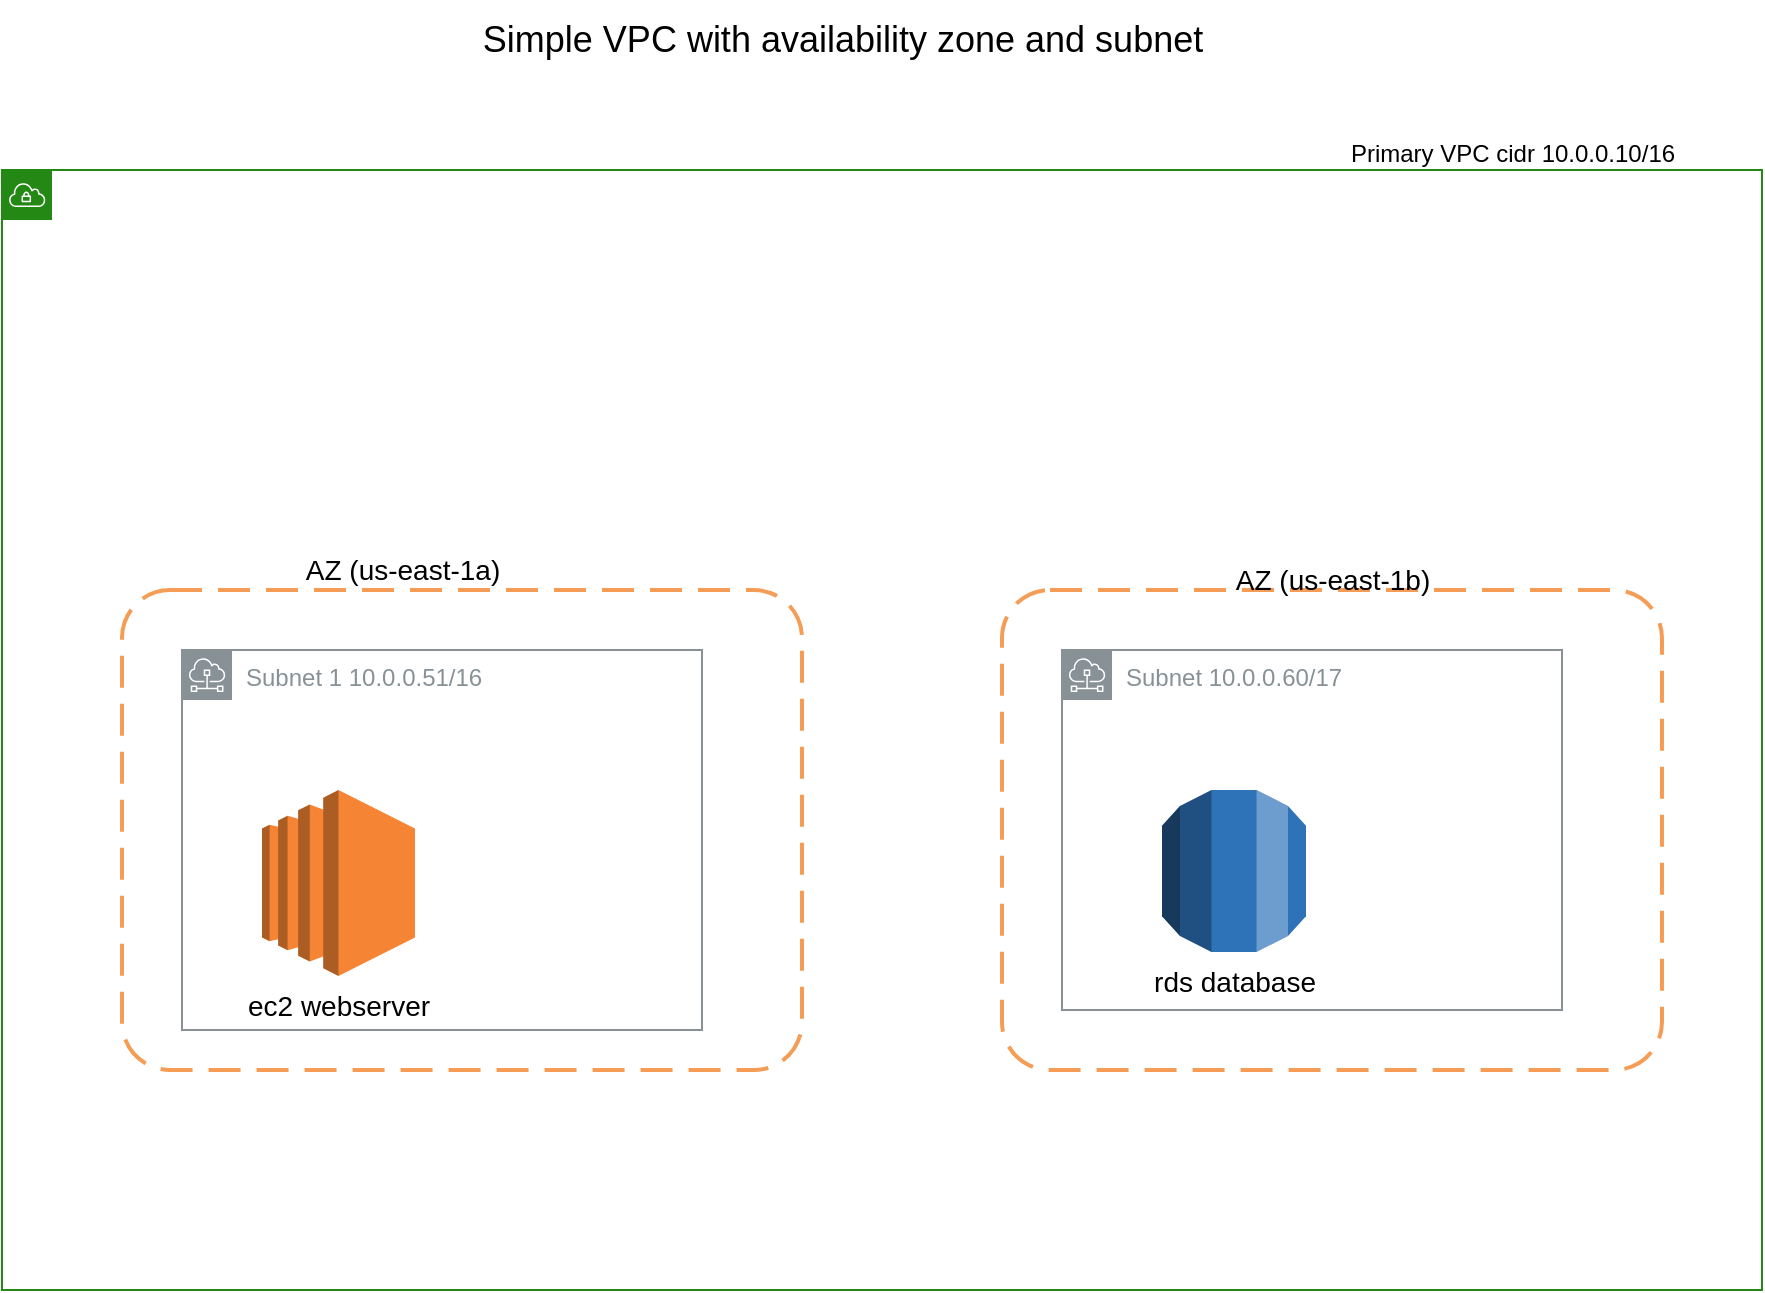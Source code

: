 <mxfile version="20.6.2" type="device"><diagram id="zu7SII4AuH8U-Zsl_9BT" name="Page-1"><mxGraphModel dx="1662" dy="834" grid="1" gridSize="10" guides="1" tooltips="1" connect="1" arrows="1" fold="1" page="1" pageScale="1" pageWidth="1100" pageHeight="850" math="0" shadow="0"><root><mxCell id="0"/><mxCell id="1" parent="0"/><mxCell id="uQoCSt36EnbPzbu-dOO5-4" value="" style="points=[[0,0],[0.25,0],[0.5,0],[0.75,0],[1,0],[1,0.25],[1,0.5],[1,0.75],[1,1],[0.75,1],[0.5,1],[0.25,1],[0,1],[0,0.75],[0,0.5],[0,0.25]];outlineConnect=0;gradientColor=none;html=1;whiteSpace=wrap;fontSize=12;fontStyle=0;container=1;pointerEvents=0;collapsible=0;recursiveResize=0;shape=mxgraph.aws4.group;grIcon=mxgraph.aws4.group_vpc;strokeColor=#248814;fillColor=none;verticalAlign=top;align=left;spacingLeft=30;fontColor=#AAB7B8;dashed=0;" vertex="1" parent="1"><mxGeometry x="100" y="110" width="880" height="560" as="geometry"/></mxCell><mxCell id="uQoCSt36EnbPzbu-dOO5-6" value="" style="rounded=1;arcSize=10;dashed=1;strokeColor=#F59D56;fillColor=none;gradientColor=none;dashPattern=8 4;strokeWidth=2;" vertex="1" parent="uQoCSt36EnbPzbu-dOO5-4"><mxGeometry x="60" y="210" width="340" height="240" as="geometry"/></mxCell><mxCell id="uQoCSt36EnbPzbu-dOO5-7" value="" style="rounded=1;arcSize=10;dashed=1;strokeColor=#F59D56;fillColor=none;gradientColor=none;dashPattern=8 4;strokeWidth=2;" vertex="1" parent="uQoCSt36EnbPzbu-dOO5-4"><mxGeometry x="500" y="210" width="330" height="240" as="geometry"/></mxCell><mxCell id="uQoCSt36EnbPzbu-dOO5-11" value="AZ (us-east-1b)" style="text;html=1;align=center;verticalAlign=middle;resizable=0;points=[];autosize=1;strokeColor=none;fillColor=none;fontSize=14;" vertex="1" parent="uQoCSt36EnbPzbu-dOO5-4"><mxGeometry x="605" y="190" width="120" height="30" as="geometry"/></mxCell><mxCell id="uQoCSt36EnbPzbu-dOO5-12" value="Subnet 1 10.0.0.51/16" style="sketch=0;outlineConnect=0;gradientColor=none;html=1;whiteSpace=wrap;fontSize=12;fontStyle=0;shape=mxgraph.aws4.group;grIcon=mxgraph.aws4.group_subnet;strokeColor=#879196;fillColor=none;verticalAlign=top;align=left;spacingLeft=30;fontColor=#879196;dashed=0;" vertex="1" parent="uQoCSt36EnbPzbu-dOO5-4"><mxGeometry x="90" y="240" width="260" height="190" as="geometry"/></mxCell><mxCell id="uQoCSt36EnbPzbu-dOO5-15" value="Subnet 10.0.0.60/17" style="sketch=0;outlineConnect=0;gradientColor=none;html=1;whiteSpace=wrap;fontSize=12;fontStyle=0;shape=mxgraph.aws4.group;grIcon=mxgraph.aws4.group_subnet;strokeColor=#879196;fillColor=none;verticalAlign=top;align=left;spacingLeft=30;fontColor=#879196;dashed=0;" vertex="1" parent="uQoCSt36EnbPzbu-dOO5-4"><mxGeometry x="530" y="240" width="250" height="180" as="geometry"/></mxCell><mxCell id="uQoCSt36EnbPzbu-dOO5-16" value="ec2 webserver" style="outlineConnect=0;dashed=0;verticalLabelPosition=bottom;verticalAlign=top;align=center;html=1;shape=mxgraph.aws3.ec2;fillColor=#F58534;gradientColor=none;fontSize=14;" vertex="1" parent="uQoCSt36EnbPzbu-dOO5-4"><mxGeometry x="130" y="310" width="76.5" height="93" as="geometry"/></mxCell><mxCell id="uQoCSt36EnbPzbu-dOO5-17" value="rds database" style="outlineConnect=0;dashed=0;verticalLabelPosition=bottom;verticalAlign=top;align=center;html=1;shape=mxgraph.aws3.rds;fillColor=#2E73B8;gradientColor=none;fontSize=14;" vertex="1" parent="uQoCSt36EnbPzbu-dOO5-4"><mxGeometry x="580" y="310" width="72" height="81" as="geometry"/></mxCell><mxCell id="uQoCSt36EnbPzbu-dOO5-21" value="&lt;font style=&quot;font-size: 12px;&quot;&gt;Primary VPC cidr 10.0.0.10/16&lt;/font&gt;" style="text;html=1;align=center;verticalAlign=middle;resizable=0;points=[];autosize=1;strokeColor=none;fillColor=none;fontSize=18;" vertex="1" parent="uQoCSt36EnbPzbu-dOO5-4"><mxGeometry x="660" y="-30" width="190" height="40" as="geometry"/></mxCell><mxCell id="uQoCSt36EnbPzbu-dOO5-10" value="&lt;font style=&quot;font-size: 14px;&quot;&gt;AZ (us-east-1a)&lt;/font&gt;" style="text;html=1;align=center;verticalAlign=middle;resizable=0;points=[];autosize=1;strokeColor=none;fillColor=none;" vertex="1" parent="1"><mxGeometry x="240" y="295" width="120" height="30" as="geometry"/></mxCell><mxCell id="uQoCSt36EnbPzbu-dOO5-20" value="&lt;font style=&quot;font-size: 18px;&quot;&gt;Simple VPC with availability zone and subnet&lt;/font&gt;" style="text;html=1;align=center;verticalAlign=middle;resizable=0;points=[];autosize=1;strokeColor=none;fillColor=none;fontSize=14;" vertex="1" parent="1"><mxGeometry x="330" y="25" width="380" height="40" as="geometry"/></mxCell></root></mxGraphModel></diagram></mxfile>